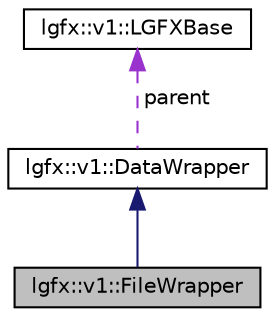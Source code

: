 digraph "lgfx::v1::FileWrapper"
{
 // LATEX_PDF_SIZE
  edge [fontname="Helvetica",fontsize="10",labelfontname="Helvetica",labelfontsize="10"];
  node [fontname="Helvetica",fontsize="10",shape=record];
  Node1 [label="lgfx::v1::FileWrapper",height=0.2,width=0.4,color="black", fillcolor="grey75", style="filled", fontcolor="black",tooltip=" "];
  Node2 -> Node1 [dir="back",color="midnightblue",fontsize="10",style="solid",fontname="Helvetica"];
  Node2 [label="lgfx::v1::DataWrapper",height=0.2,width=0.4,color="black", fillcolor="white", style="filled",URL="$structlgfx_1_1v1_1_1DataWrapper.html",tooltip=" "];
  Node3 -> Node2 [dir="back",color="darkorchid3",fontsize="10",style="dashed",label=" parent" ,fontname="Helvetica"];
  Node3 [label="lgfx::v1::LGFXBase",height=0.2,width=0.4,color="black", fillcolor="white", style="filled",URL="$classlgfx_1_1v1_1_1LGFXBase.html",tooltip=" "];
}

